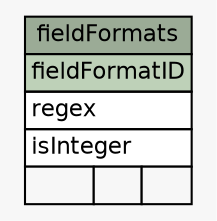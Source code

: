 // dot 2.34.0 on Linux 3.11.6-1-ARCH
// SchemaSpy rev 590
digraph "fieldFormats" {
  graph [
    rankdir="RL"
    bgcolor="#f7f7f7"
    nodesep="0.18"
    ranksep="0.46"
    fontname="Helvetica"
    fontsize="11"
  ];
  node [
    fontname="Helvetica"
    fontsize="11"
    shape="plaintext"
  ];
  edge [
    arrowsize="0.8"
  ];
  "fieldFormats" [
    label=<
    <TABLE BORDER="0" CELLBORDER="1" CELLSPACING="0" BGCOLOR="#ffffff">
      <TR><TD COLSPAN="3" BGCOLOR="#9bab96" ALIGN="CENTER">fieldFormats</TD></TR>
      <TR><TD PORT="fieldFormatID" COLSPAN="3" BGCOLOR="#bed1b8" ALIGN="LEFT">fieldFormatID</TD></TR>
      <TR><TD PORT="regex" COLSPAN="3" ALIGN="LEFT">regex</TD></TR>
      <TR><TD PORT="isInteger" COLSPAN="3" ALIGN="LEFT">isInteger</TD></TR>
      <TR><TD ALIGN="LEFT" BGCOLOR="#f7f7f7">  </TD><TD ALIGN="RIGHT" BGCOLOR="#f7f7f7">  </TD><TD ALIGN="RIGHT" BGCOLOR="#f7f7f7">  </TD></TR>
    </TABLE>>
    URL="tables/fieldFormats.html"
    tooltip="fieldFormats"
  ];
}
